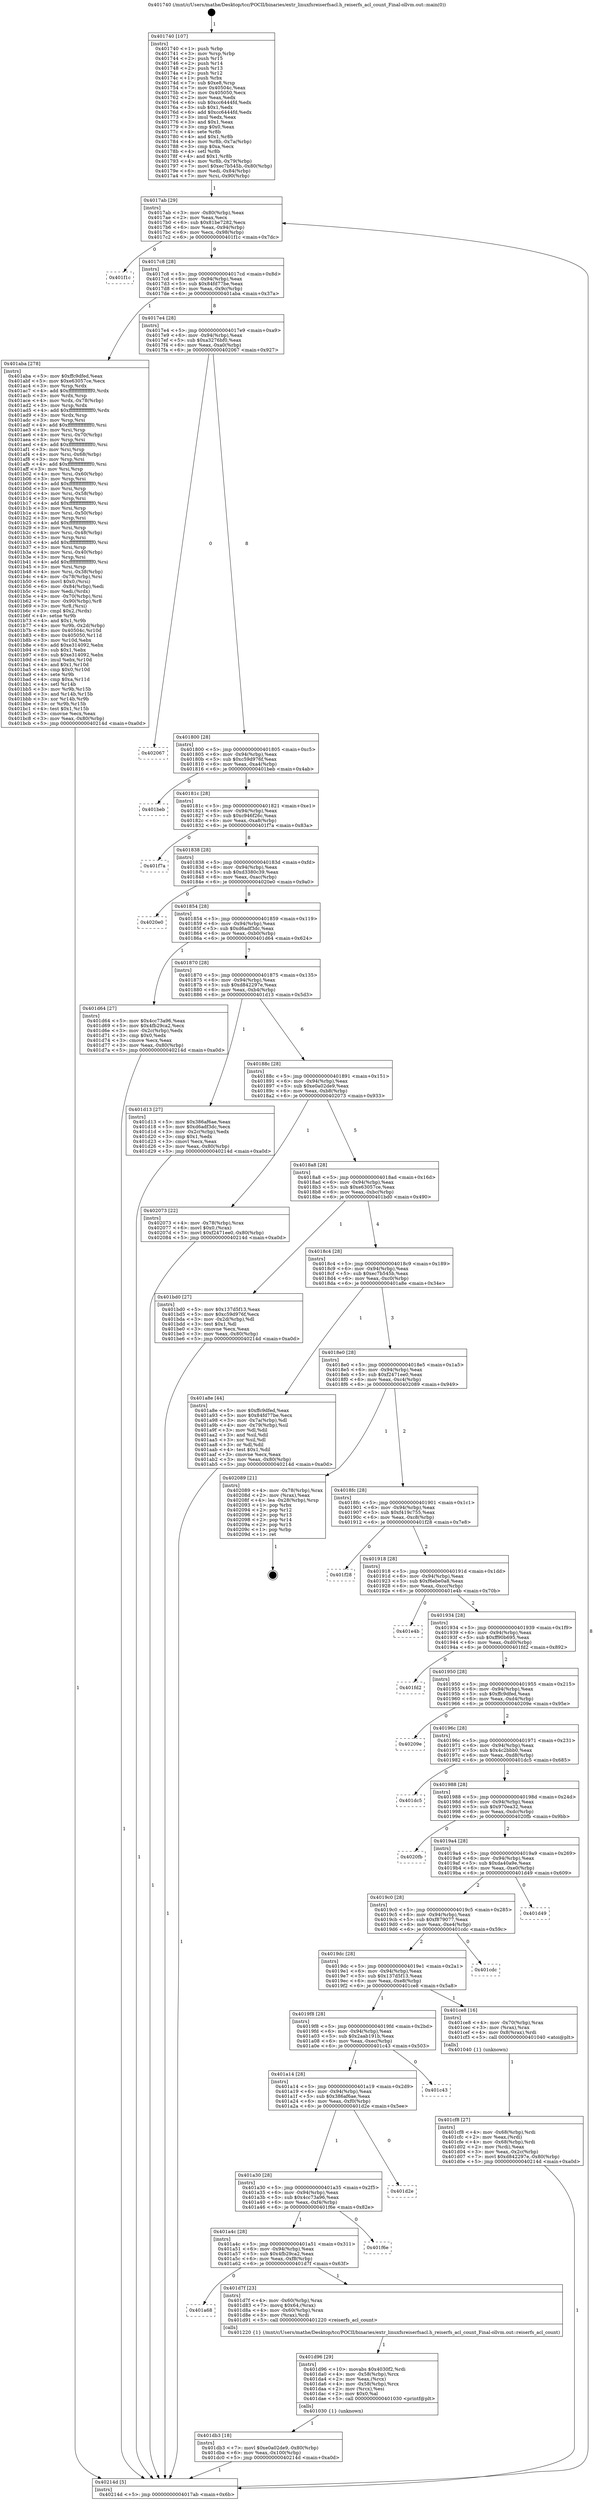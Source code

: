 digraph "0x401740" {
  label = "0x401740 (/mnt/c/Users/mathe/Desktop/tcc/POCII/binaries/extr_linuxfsreiserfsacl.h_reiserfs_acl_count_Final-ollvm.out::main(0))"
  labelloc = "t"
  node[shape=record]

  Entry [label="",width=0.3,height=0.3,shape=circle,fillcolor=black,style=filled]
  "0x4017ab" [label="{
     0x4017ab [29]\l
     | [instrs]\l
     &nbsp;&nbsp;0x4017ab \<+3\>: mov -0x80(%rbp),%eax\l
     &nbsp;&nbsp;0x4017ae \<+2\>: mov %eax,%ecx\l
     &nbsp;&nbsp;0x4017b0 \<+6\>: sub $0x81be7282,%ecx\l
     &nbsp;&nbsp;0x4017b6 \<+6\>: mov %eax,-0x94(%rbp)\l
     &nbsp;&nbsp;0x4017bc \<+6\>: mov %ecx,-0x98(%rbp)\l
     &nbsp;&nbsp;0x4017c2 \<+6\>: je 0000000000401f1c \<main+0x7dc\>\l
  }"]
  "0x401f1c" [label="{
     0x401f1c\l
  }", style=dashed]
  "0x4017c8" [label="{
     0x4017c8 [28]\l
     | [instrs]\l
     &nbsp;&nbsp;0x4017c8 \<+5\>: jmp 00000000004017cd \<main+0x8d\>\l
     &nbsp;&nbsp;0x4017cd \<+6\>: mov -0x94(%rbp),%eax\l
     &nbsp;&nbsp;0x4017d3 \<+5\>: sub $0x84fd77be,%eax\l
     &nbsp;&nbsp;0x4017d8 \<+6\>: mov %eax,-0x9c(%rbp)\l
     &nbsp;&nbsp;0x4017de \<+6\>: je 0000000000401aba \<main+0x37a\>\l
  }"]
  Exit [label="",width=0.3,height=0.3,shape=circle,fillcolor=black,style=filled,peripheries=2]
  "0x401aba" [label="{
     0x401aba [278]\l
     | [instrs]\l
     &nbsp;&nbsp;0x401aba \<+5\>: mov $0xffc9dfed,%eax\l
     &nbsp;&nbsp;0x401abf \<+5\>: mov $0xe63057ce,%ecx\l
     &nbsp;&nbsp;0x401ac4 \<+3\>: mov %rsp,%rdx\l
     &nbsp;&nbsp;0x401ac7 \<+4\>: add $0xfffffffffffffff0,%rdx\l
     &nbsp;&nbsp;0x401acb \<+3\>: mov %rdx,%rsp\l
     &nbsp;&nbsp;0x401ace \<+4\>: mov %rdx,-0x78(%rbp)\l
     &nbsp;&nbsp;0x401ad2 \<+3\>: mov %rsp,%rdx\l
     &nbsp;&nbsp;0x401ad5 \<+4\>: add $0xfffffffffffffff0,%rdx\l
     &nbsp;&nbsp;0x401ad9 \<+3\>: mov %rdx,%rsp\l
     &nbsp;&nbsp;0x401adc \<+3\>: mov %rsp,%rsi\l
     &nbsp;&nbsp;0x401adf \<+4\>: add $0xfffffffffffffff0,%rsi\l
     &nbsp;&nbsp;0x401ae3 \<+3\>: mov %rsi,%rsp\l
     &nbsp;&nbsp;0x401ae6 \<+4\>: mov %rsi,-0x70(%rbp)\l
     &nbsp;&nbsp;0x401aea \<+3\>: mov %rsp,%rsi\l
     &nbsp;&nbsp;0x401aed \<+4\>: add $0xfffffffffffffff0,%rsi\l
     &nbsp;&nbsp;0x401af1 \<+3\>: mov %rsi,%rsp\l
     &nbsp;&nbsp;0x401af4 \<+4\>: mov %rsi,-0x68(%rbp)\l
     &nbsp;&nbsp;0x401af8 \<+3\>: mov %rsp,%rsi\l
     &nbsp;&nbsp;0x401afb \<+4\>: add $0xfffffffffffffff0,%rsi\l
     &nbsp;&nbsp;0x401aff \<+3\>: mov %rsi,%rsp\l
     &nbsp;&nbsp;0x401b02 \<+4\>: mov %rsi,-0x60(%rbp)\l
     &nbsp;&nbsp;0x401b06 \<+3\>: mov %rsp,%rsi\l
     &nbsp;&nbsp;0x401b09 \<+4\>: add $0xfffffffffffffff0,%rsi\l
     &nbsp;&nbsp;0x401b0d \<+3\>: mov %rsi,%rsp\l
     &nbsp;&nbsp;0x401b10 \<+4\>: mov %rsi,-0x58(%rbp)\l
     &nbsp;&nbsp;0x401b14 \<+3\>: mov %rsp,%rsi\l
     &nbsp;&nbsp;0x401b17 \<+4\>: add $0xfffffffffffffff0,%rsi\l
     &nbsp;&nbsp;0x401b1b \<+3\>: mov %rsi,%rsp\l
     &nbsp;&nbsp;0x401b1e \<+4\>: mov %rsi,-0x50(%rbp)\l
     &nbsp;&nbsp;0x401b22 \<+3\>: mov %rsp,%rsi\l
     &nbsp;&nbsp;0x401b25 \<+4\>: add $0xfffffffffffffff0,%rsi\l
     &nbsp;&nbsp;0x401b29 \<+3\>: mov %rsi,%rsp\l
     &nbsp;&nbsp;0x401b2c \<+4\>: mov %rsi,-0x48(%rbp)\l
     &nbsp;&nbsp;0x401b30 \<+3\>: mov %rsp,%rsi\l
     &nbsp;&nbsp;0x401b33 \<+4\>: add $0xfffffffffffffff0,%rsi\l
     &nbsp;&nbsp;0x401b37 \<+3\>: mov %rsi,%rsp\l
     &nbsp;&nbsp;0x401b3a \<+4\>: mov %rsi,-0x40(%rbp)\l
     &nbsp;&nbsp;0x401b3e \<+3\>: mov %rsp,%rsi\l
     &nbsp;&nbsp;0x401b41 \<+4\>: add $0xfffffffffffffff0,%rsi\l
     &nbsp;&nbsp;0x401b45 \<+3\>: mov %rsi,%rsp\l
     &nbsp;&nbsp;0x401b48 \<+4\>: mov %rsi,-0x38(%rbp)\l
     &nbsp;&nbsp;0x401b4c \<+4\>: mov -0x78(%rbp),%rsi\l
     &nbsp;&nbsp;0x401b50 \<+6\>: movl $0x0,(%rsi)\l
     &nbsp;&nbsp;0x401b56 \<+6\>: mov -0x84(%rbp),%edi\l
     &nbsp;&nbsp;0x401b5c \<+2\>: mov %edi,(%rdx)\l
     &nbsp;&nbsp;0x401b5e \<+4\>: mov -0x70(%rbp),%rsi\l
     &nbsp;&nbsp;0x401b62 \<+7\>: mov -0x90(%rbp),%r8\l
     &nbsp;&nbsp;0x401b69 \<+3\>: mov %r8,(%rsi)\l
     &nbsp;&nbsp;0x401b6c \<+3\>: cmpl $0x2,(%rdx)\l
     &nbsp;&nbsp;0x401b6f \<+4\>: setne %r9b\l
     &nbsp;&nbsp;0x401b73 \<+4\>: and $0x1,%r9b\l
     &nbsp;&nbsp;0x401b77 \<+4\>: mov %r9b,-0x2d(%rbp)\l
     &nbsp;&nbsp;0x401b7b \<+8\>: mov 0x40504c,%r10d\l
     &nbsp;&nbsp;0x401b83 \<+8\>: mov 0x405050,%r11d\l
     &nbsp;&nbsp;0x401b8b \<+3\>: mov %r10d,%ebx\l
     &nbsp;&nbsp;0x401b8e \<+6\>: add $0xe314092,%ebx\l
     &nbsp;&nbsp;0x401b94 \<+3\>: sub $0x1,%ebx\l
     &nbsp;&nbsp;0x401b97 \<+6\>: sub $0xe314092,%ebx\l
     &nbsp;&nbsp;0x401b9d \<+4\>: imul %ebx,%r10d\l
     &nbsp;&nbsp;0x401ba1 \<+4\>: and $0x1,%r10d\l
     &nbsp;&nbsp;0x401ba5 \<+4\>: cmp $0x0,%r10d\l
     &nbsp;&nbsp;0x401ba9 \<+4\>: sete %r9b\l
     &nbsp;&nbsp;0x401bad \<+4\>: cmp $0xa,%r11d\l
     &nbsp;&nbsp;0x401bb1 \<+4\>: setl %r14b\l
     &nbsp;&nbsp;0x401bb5 \<+3\>: mov %r9b,%r15b\l
     &nbsp;&nbsp;0x401bb8 \<+3\>: and %r14b,%r15b\l
     &nbsp;&nbsp;0x401bbb \<+3\>: xor %r14b,%r9b\l
     &nbsp;&nbsp;0x401bbe \<+3\>: or %r9b,%r15b\l
     &nbsp;&nbsp;0x401bc1 \<+4\>: test $0x1,%r15b\l
     &nbsp;&nbsp;0x401bc5 \<+3\>: cmovne %ecx,%eax\l
     &nbsp;&nbsp;0x401bc8 \<+3\>: mov %eax,-0x80(%rbp)\l
     &nbsp;&nbsp;0x401bcb \<+5\>: jmp 000000000040214d \<main+0xa0d\>\l
  }"]
  "0x4017e4" [label="{
     0x4017e4 [28]\l
     | [instrs]\l
     &nbsp;&nbsp;0x4017e4 \<+5\>: jmp 00000000004017e9 \<main+0xa9\>\l
     &nbsp;&nbsp;0x4017e9 \<+6\>: mov -0x94(%rbp),%eax\l
     &nbsp;&nbsp;0x4017ef \<+5\>: sub $0xa3276bf0,%eax\l
     &nbsp;&nbsp;0x4017f4 \<+6\>: mov %eax,-0xa0(%rbp)\l
     &nbsp;&nbsp;0x4017fa \<+6\>: je 0000000000402067 \<main+0x927\>\l
  }"]
  "0x401db3" [label="{
     0x401db3 [18]\l
     | [instrs]\l
     &nbsp;&nbsp;0x401db3 \<+7\>: movl $0xe0a02de9,-0x80(%rbp)\l
     &nbsp;&nbsp;0x401dba \<+6\>: mov %eax,-0x100(%rbp)\l
     &nbsp;&nbsp;0x401dc0 \<+5\>: jmp 000000000040214d \<main+0xa0d\>\l
  }"]
  "0x402067" [label="{
     0x402067\l
  }", style=dashed]
  "0x401800" [label="{
     0x401800 [28]\l
     | [instrs]\l
     &nbsp;&nbsp;0x401800 \<+5\>: jmp 0000000000401805 \<main+0xc5\>\l
     &nbsp;&nbsp;0x401805 \<+6\>: mov -0x94(%rbp),%eax\l
     &nbsp;&nbsp;0x40180b \<+5\>: sub $0xc59d976f,%eax\l
     &nbsp;&nbsp;0x401810 \<+6\>: mov %eax,-0xa4(%rbp)\l
     &nbsp;&nbsp;0x401816 \<+6\>: je 0000000000401beb \<main+0x4ab\>\l
  }"]
  "0x401d96" [label="{
     0x401d96 [29]\l
     | [instrs]\l
     &nbsp;&nbsp;0x401d96 \<+10\>: movabs $0x4030f2,%rdi\l
     &nbsp;&nbsp;0x401da0 \<+4\>: mov -0x58(%rbp),%rcx\l
     &nbsp;&nbsp;0x401da4 \<+2\>: mov %eax,(%rcx)\l
     &nbsp;&nbsp;0x401da6 \<+4\>: mov -0x58(%rbp),%rcx\l
     &nbsp;&nbsp;0x401daa \<+2\>: mov (%rcx),%esi\l
     &nbsp;&nbsp;0x401dac \<+2\>: mov $0x0,%al\l
     &nbsp;&nbsp;0x401dae \<+5\>: call 0000000000401030 \<printf@plt\>\l
     | [calls]\l
     &nbsp;&nbsp;0x401030 \{1\} (unknown)\l
  }"]
  "0x401beb" [label="{
     0x401beb\l
  }", style=dashed]
  "0x40181c" [label="{
     0x40181c [28]\l
     | [instrs]\l
     &nbsp;&nbsp;0x40181c \<+5\>: jmp 0000000000401821 \<main+0xe1\>\l
     &nbsp;&nbsp;0x401821 \<+6\>: mov -0x94(%rbp),%eax\l
     &nbsp;&nbsp;0x401827 \<+5\>: sub $0xc946f26c,%eax\l
     &nbsp;&nbsp;0x40182c \<+6\>: mov %eax,-0xa8(%rbp)\l
     &nbsp;&nbsp;0x401832 \<+6\>: je 0000000000401f7a \<main+0x83a\>\l
  }"]
  "0x401a68" [label="{
     0x401a68\l
  }", style=dashed]
  "0x401f7a" [label="{
     0x401f7a\l
  }", style=dashed]
  "0x401838" [label="{
     0x401838 [28]\l
     | [instrs]\l
     &nbsp;&nbsp;0x401838 \<+5\>: jmp 000000000040183d \<main+0xfd\>\l
     &nbsp;&nbsp;0x40183d \<+6\>: mov -0x94(%rbp),%eax\l
     &nbsp;&nbsp;0x401843 \<+5\>: sub $0xd3380c39,%eax\l
     &nbsp;&nbsp;0x401848 \<+6\>: mov %eax,-0xac(%rbp)\l
     &nbsp;&nbsp;0x40184e \<+6\>: je 00000000004020e0 \<main+0x9a0\>\l
  }"]
  "0x401d7f" [label="{
     0x401d7f [23]\l
     | [instrs]\l
     &nbsp;&nbsp;0x401d7f \<+4\>: mov -0x60(%rbp),%rax\l
     &nbsp;&nbsp;0x401d83 \<+7\>: movq $0x64,(%rax)\l
     &nbsp;&nbsp;0x401d8a \<+4\>: mov -0x60(%rbp),%rax\l
     &nbsp;&nbsp;0x401d8e \<+3\>: mov (%rax),%rdi\l
     &nbsp;&nbsp;0x401d91 \<+5\>: call 0000000000401220 \<reiserfs_acl_count\>\l
     | [calls]\l
     &nbsp;&nbsp;0x401220 \{1\} (/mnt/c/Users/mathe/Desktop/tcc/POCII/binaries/extr_linuxfsreiserfsacl.h_reiserfs_acl_count_Final-ollvm.out::reiserfs_acl_count)\l
  }"]
  "0x4020e0" [label="{
     0x4020e0\l
  }", style=dashed]
  "0x401854" [label="{
     0x401854 [28]\l
     | [instrs]\l
     &nbsp;&nbsp;0x401854 \<+5\>: jmp 0000000000401859 \<main+0x119\>\l
     &nbsp;&nbsp;0x401859 \<+6\>: mov -0x94(%rbp),%eax\l
     &nbsp;&nbsp;0x40185f \<+5\>: sub $0xd6adf3dc,%eax\l
     &nbsp;&nbsp;0x401864 \<+6\>: mov %eax,-0xb0(%rbp)\l
     &nbsp;&nbsp;0x40186a \<+6\>: je 0000000000401d64 \<main+0x624\>\l
  }"]
  "0x401a4c" [label="{
     0x401a4c [28]\l
     | [instrs]\l
     &nbsp;&nbsp;0x401a4c \<+5\>: jmp 0000000000401a51 \<main+0x311\>\l
     &nbsp;&nbsp;0x401a51 \<+6\>: mov -0x94(%rbp),%eax\l
     &nbsp;&nbsp;0x401a57 \<+5\>: sub $0x4fb29ca2,%eax\l
     &nbsp;&nbsp;0x401a5c \<+6\>: mov %eax,-0xf8(%rbp)\l
     &nbsp;&nbsp;0x401a62 \<+6\>: je 0000000000401d7f \<main+0x63f\>\l
  }"]
  "0x401d64" [label="{
     0x401d64 [27]\l
     | [instrs]\l
     &nbsp;&nbsp;0x401d64 \<+5\>: mov $0x4cc73a96,%eax\l
     &nbsp;&nbsp;0x401d69 \<+5\>: mov $0x4fb29ca2,%ecx\l
     &nbsp;&nbsp;0x401d6e \<+3\>: mov -0x2c(%rbp),%edx\l
     &nbsp;&nbsp;0x401d71 \<+3\>: cmp $0x0,%edx\l
     &nbsp;&nbsp;0x401d74 \<+3\>: cmove %ecx,%eax\l
     &nbsp;&nbsp;0x401d77 \<+3\>: mov %eax,-0x80(%rbp)\l
     &nbsp;&nbsp;0x401d7a \<+5\>: jmp 000000000040214d \<main+0xa0d\>\l
  }"]
  "0x401870" [label="{
     0x401870 [28]\l
     | [instrs]\l
     &nbsp;&nbsp;0x401870 \<+5\>: jmp 0000000000401875 \<main+0x135\>\l
     &nbsp;&nbsp;0x401875 \<+6\>: mov -0x94(%rbp),%eax\l
     &nbsp;&nbsp;0x40187b \<+5\>: sub $0xd842297e,%eax\l
     &nbsp;&nbsp;0x401880 \<+6\>: mov %eax,-0xb4(%rbp)\l
     &nbsp;&nbsp;0x401886 \<+6\>: je 0000000000401d13 \<main+0x5d3\>\l
  }"]
  "0x401f6e" [label="{
     0x401f6e\l
  }", style=dashed]
  "0x401d13" [label="{
     0x401d13 [27]\l
     | [instrs]\l
     &nbsp;&nbsp;0x401d13 \<+5\>: mov $0x386af6ae,%eax\l
     &nbsp;&nbsp;0x401d18 \<+5\>: mov $0xd6adf3dc,%ecx\l
     &nbsp;&nbsp;0x401d1d \<+3\>: mov -0x2c(%rbp),%edx\l
     &nbsp;&nbsp;0x401d20 \<+3\>: cmp $0x1,%edx\l
     &nbsp;&nbsp;0x401d23 \<+3\>: cmovl %ecx,%eax\l
     &nbsp;&nbsp;0x401d26 \<+3\>: mov %eax,-0x80(%rbp)\l
     &nbsp;&nbsp;0x401d29 \<+5\>: jmp 000000000040214d \<main+0xa0d\>\l
  }"]
  "0x40188c" [label="{
     0x40188c [28]\l
     | [instrs]\l
     &nbsp;&nbsp;0x40188c \<+5\>: jmp 0000000000401891 \<main+0x151\>\l
     &nbsp;&nbsp;0x401891 \<+6\>: mov -0x94(%rbp),%eax\l
     &nbsp;&nbsp;0x401897 \<+5\>: sub $0xe0a02de9,%eax\l
     &nbsp;&nbsp;0x40189c \<+6\>: mov %eax,-0xb8(%rbp)\l
     &nbsp;&nbsp;0x4018a2 \<+6\>: je 0000000000402073 \<main+0x933\>\l
  }"]
  "0x401a30" [label="{
     0x401a30 [28]\l
     | [instrs]\l
     &nbsp;&nbsp;0x401a30 \<+5\>: jmp 0000000000401a35 \<main+0x2f5\>\l
     &nbsp;&nbsp;0x401a35 \<+6\>: mov -0x94(%rbp),%eax\l
     &nbsp;&nbsp;0x401a3b \<+5\>: sub $0x4cc73a96,%eax\l
     &nbsp;&nbsp;0x401a40 \<+6\>: mov %eax,-0xf4(%rbp)\l
     &nbsp;&nbsp;0x401a46 \<+6\>: je 0000000000401f6e \<main+0x82e\>\l
  }"]
  "0x402073" [label="{
     0x402073 [22]\l
     | [instrs]\l
     &nbsp;&nbsp;0x402073 \<+4\>: mov -0x78(%rbp),%rax\l
     &nbsp;&nbsp;0x402077 \<+6\>: movl $0x0,(%rax)\l
     &nbsp;&nbsp;0x40207d \<+7\>: movl $0xf2471ee0,-0x80(%rbp)\l
     &nbsp;&nbsp;0x402084 \<+5\>: jmp 000000000040214d \<main+0xa0d\>\l
  }"]
  "0x4018a8" [label="{
     0x4018a8 [28]\l
     | [instrs]\l
     &nbsp;&nbsp;0x4018a8 \<+5\>: jmp 00000000004018ad \<main+0x16d\>\l
     &nbsp;&nbsp;0x4018ad \<+6\>: mov -0x94(%rbp),%eax\l
     &nbsp;&nbsp;0x4018b3 \<+5\>: sub $0xe63057ce,%eax\l
     &nbsp;&nbsp;0x4018b8 \<+6\>: mov %eax,-0xbc(%rbp)\l
     &nbsp;&nbsp;0x4018be \<+6\>: je 0000000000401bd0 \<main+0x490\>\l
  }"]
  "0x401d2e" [label="{
     0x401d2e\l
  }", style=dashed]
  "0x401bd0" [label="{
     0x401bd0 [27]\l
     | [instrs]\l
     &nbsp;&nbsp;0x401bd0 \<+5\>: mov $0x137d5f13,%eax\l
     &nbsp;&nbsp;0x401bd5 \<+5\>: mov $0xc59d976f,%ecx\l
     &nbsp;&nbsp;0x401bda \<+3\>: mov -0x2d(%rbp),%dl\l
     &nbsp;&nbsp;0x401bdd \<+3\>: test $0x1,%dl\l
     &nbsp;&nbsp;0x401be0 \<+3\>: cmovne %ecx,%eax\l
     &nbsp;&nbsp;0x401be3 \<+3\>: mov %eax,-0x80(%rbp)\l
     &nbsp;&nbsp;0x401be6 \<+5\>: jmp 000000000040214d \<main+0xa0d\>\l
  }"]
  "0x4018c4" [label="{
     0x4018c4 [28]\l
     | [instrs]\l
     &nbsp;&nbsp;0x4018c4 \<+5\>: jmp 00000000004018c9 \<main+0x189\>\l
     &nbsp;&nbsp;0x4018c9 \<+6\>: mov -0x94(%rbp),%eax\l
     &nbsp;&nbsp;0x4018cf \<+5\>: sub $0xec7b545b,%eax\l
     &nbsp;&nbsp;0x4018d4 \<+6\>: mov %eax,-0xc0(%rbp)\l
     &nbsp;&nbsp;0x4018da \<+6\>: je 0000000000401a8e \<main+0x34e\>\l
  }"]
  "0x401a14" [label="{
     0x401a14 [28]\l
     | [instrs]\l
     &nbsp;&nbsp;0x401a14 \<+5\>: jmp 0000000000401a19 \<main+0x2d9\>\l
     &nbsp;&nbsp;0x401a19 \<+6\>: mov -0x94(%rbp),%eax\l
     &nbsp;&nbsp;0x401a1f \<+5\>: sub $0x386af6ae,%eax\l
     &nbsp;&nbsp;0x401a24 \<+6\>: mov %eax,-0xf0(%rbp)\l
     &nbsp;&nbsp;0x401a2a \<+6\>: je 0000000000401d2e \<main+0x5ee\>\l
  }"]
  "0x401a8e" [label="{
     0x401a8e [44]\l
     | [instrs]\l
     &nbsp;&nbsp;0x401a8e \<+5\>: mov $0xffc9dfed,%eax\l
     &nbsp;&nbsp;0x401a93 \<+5\>: mov $0x84fd77be,%ecx\l
     &nbsp;&nbsp;0x401a98 \<+3\>: mov -0x7a(%rbp),%dl\l
     &nbsp;&nbsp;0x401a9b \<+4\>: mov -0x79(%rbp),%sil\l
     &nbsp;&nbsp;0x401a9f \<+3\>: mov %dl,%dil\l
     &nbsp;&nbsp;0x401aa2 \<+3\>: and %sil,%dil\l
     &nbsp;&nbsp;0x401aa5 \<+3\>: xor %sil,%dl\l
     &nbsp;&nbsp;0x401aa8 \<+3\>: or %dl,%dil\l
     &nbsp;&nbsp;0x401aab \<+4\>: test $0x1,%dil\l
     &nbsp;&nbsp;0x401aaf \<+3\>: cmovne %ecx,%eax\l
     &nbsp;&nbsp;0x401ab2 \<+3\>: mov %eax,-0x80(%rbp)\l
     &nbsp;&nbsp;0x401ab5 \<+5\>: jmp 000000000040214d \<main+0xa0d\>\l
  }"]
  "0x4018e0" [label="{
     0x4018e0 [28]\l
     | [instrs]\l
     &nbsp;&nbsp;0x4018e0 \<+5\>: jmp 00000000004018e5 \<main+0x1a5\>\l
     &nbsp;&nbsp;0x4018e5 \<+6\>: mov -0x94(%rbp),%eax\l
     &nbsp;&nbsp;0x4018eb \<+5\>: sub $0xf2471ee0,%eax\l
     &nbsp;&nbsp;0x4018f0 \<+6\>: mov %eax,-0xc4(%rbp)\l
     &nbsp;&nbsp;0x4018f6 \<+6\>: je 0000000000402089 \<main+0x949\>\l
  }"]
  "0x40214d" [label="{
     0x40214d [5]\l
     | [instrs]\l
     &nbsp;&nbsp;0x40214d \<+5\>: jmp 00000000004017ab \<main+0x6b\>\l
  }"]
  "0x401740" [label="{
     0x401740 [107]\l
     | [instrs]\l
     &nbsp;&nbsp;0x401740 \<+1\>: push %rbp\l
     &nbsp;&nbsp;0x401741 \<+3\>: mov %rsp,%rbp\l
     &nbsp;&nbsp;0x401744 \<+2\>: push %r15\l
     &nbsp;&nbsp;0x401746 \<+2\>: push %r14\l
     &nbsp;&nbsp;0x401748 \<+2\>: push %r13\l
     &nbsp;&nbsp;0x40174a \<+2\>: push %r12\l
     &nbsp;&nbsp;0x40174c \<+1\>: push %rbx\l
     &nbsp;&nbsp;0x40174d \<+7\>: sub $0xe8,%rsp\l
     &nbsp;&nbsp;0x401754 \<+7\>: mov 0x40504c,%eax\l
     &nbsp;&nbsp;0x40175b \<+7\>: mov 0x405050,%ecx\l
     &nbsp;&nbsp;0x401762 \<+2\>: mov %eax,%edx\l
     &nbsp;&nbsp;0x401764 \<+6\>: sub $0xcc6444fd,%edx\l
     &nbsp;&nbsp;0x40176a \<+3\>: sub $0x1,%edx\l
     &nbsp;&nbsp;0x40176d \<+6\>: add $0xcc6444fd,%edx\l
     &nbsp;&nbsp;0x401773 \<+3\>: imul %edx,%eax\l
     &nbsp;&nbsp;0x401776 \<+3\>: and $0x1,%eax\l
     &nbsp;&nbsp;0x401779 \<+3\>: cmp $0x0,%eax\l
     &nbsp;&nbsp;0x40177c \<+4\>: sete %r8b\l
     &nbsp;&nbsp;0x401780 \<+4\>: and $0x1,%r8b\l
     &nbsp;&nbsp;0x401784 \<+4\>: mov %r8b,-0x7a(%rbp)\l
     &nbsp;&nbsp;0x401788 \<+3\>: cmp $0xa,%ecx\l
     &nbsp;&nbsp;0x40178b \<+4\>: setl %r8b\l
     &nbsp;&nbsp;0x40178f \<+4\>: and $0x1,%r8b\l
     &nbsp;&nbsp;0x401793 \<+4\>: mov %r8b,-0x79(%rbp)\l
     &nbsp;&nbsp;0x401797 \<+7\>: movl $0xec7b545b,-0x80(%rbp)\l
     &nbsp;&nbsp;0x40179e \<+6\>: mov %edi,-0x84(%rbp)\l
     &nbsp;&nbsp;0x4017a4 \<+7\>: mov %rsi,-0x90(%rbp)\l
  }"]
  "0x401c43" [label="{
     0x401c43\l
  }", style=dashed]
  "0x401cf8" [label="{
     0x401cf8 [27]\l
     | [instrs]\l
     &nbsp;&nbsp;0x401cf8 \<+4\>: mov -0x68(%rbp),%rdi\l
     &nbsp;&nbsp;0x401cfc \<+2\>: mov %eax,(%rdi)\l
     &nbsp;&nbsp;0x401cfe \<+4\>: mov -0x68(%rbp),%rdi\l
     &nbsp;&nbsp;0x401d02 \<+2\>: mov (%rdi),%eax\l
     &nbsp;&nbsp;0x401d04 \<+3\>: mov %eax,-0x2c(%rbp)\l
     &nbsp;&nbsp;0x401d07 \<+7\>: movl $0xd842297e,-0x80(%rbp)\l
     &nbsp;&nbsp;0x401d0e \<+5\>: jmp 000000000040214d \<main+0xa0d\>\l
  }"]
  "0x402089" [label="{
     0x402089 [21]\l
     | [instrs]\l
     &nbsp;&nbsp;0x402089 \<+4\>: mov -0x78(%rbp),%rax\l
     &nbsp;&nbsp;0x40208d \<+2\>: mov (%rax),%eax\l
     &nbsp;&nbsp;0x40208f \<+4\>: lea -0x28(%rbp),%rsp\l
     &nbsp;&nbsp;0x402093 \<+1\>: pop %rbx\l
     &nbsp;&nbsp;0x402094 \<+2\>: pop %r12\l
     &nbsp;&nbsp;0x402096 \<+2\>: pop %r13\l
     &nbsp;&nbsp;0x402098 \<+2\>: pop %r14\l
     &nbsp;&nbsp;0x40209a \<+2\>: pop %r15\l
     &nbsp;&nbsp;0x40209c \<+1\>: pop %rbp\l
     &nbsp;&nbsp;0x40209d \<+1\>: ret\l
  }"]
  "0x4018fc" [label="{
     0x4018fc [28]\l
     | [instrs]\l
     &nbsp;&nbsp;0x4018fc \<+5\>: jmp 0000000000401901 \<main+0x1c1\>\l
     &nbsp;&nbsp;0x401901 \<+6\>: mov -0x94(%rbp),%eax\l
     &nbsp;&nbsp;0x401907 \<+5\>: sub $0xf419c755,%eax\l
     &nbsp;&nbsp;0x40190c \<+6\>: mov %eax,-0xc8(%rbp)\l
     &nbsp;&nbsp;0x401912 \<+6\>: je 0000000000401f28 \<main+0x7e8\>\l
  }"]
  "0x4019f8" [label="{
     0x4019f8 [28]\l
     | [instrs]\l
     &nbsp;&nbsp;0x4019f8 \<+5\>: jmp 00000000004019fd \<main+0x2bd\>\l
     &nbsp;&nbsp;0x4019fd \<+6\>: mov -0x94(%rbp),%eax\l
     &nbsp;&nbsp;0x401a03 \<+5\>: sub $0x2aab191b,%eax\l
     &nbsp;&nbsp;0x401a08 \<+6\>: mov %eax,-0xec(%rbp)\l
     &nbsp;&nbsp;0x401a0e \<+6\>: je 0000000000401c43 \<main+0x503\>\l
  }"]
  "0x401f28" [label="{
     0x401f28\l
  }", style=dashed]
  "0x401918" [label="{
     0x401918 [28]\l
     | [instrs]\l
     &nbsp;&nbsp;0x401918 \<+5\>: jmp 000000000040191d \<main+0x1dd\>\l
     &nbsp;&nbsp;0x40191d \<+6\>: mov -0x94(%rbp),%eax\l
     &nbsp;&nbsp;0x401923 \<+5\>: sub $0xf6ebe0a8,%eax\l
     &nbsp;&nbsp;0x401928 \<+6\>: mov %eax,-0xcc(%rbp)\l
     &nbsp;&nbsp;0x40192e \<+6\>: je 0000000000401e4b \<main+0x70b\>\l
  }"]
  "0x401ce8" [label="{
     0x401ce8 [16]\l
     | [instrs]\l
     &nbsp;&nbsp;0x401ce8 \<+4\>: mov -0x70(%rbp),%rax\l
     &nbsp;&nbsp;0x401cec \<+3\>: mov (%rax),%rax\l
     &nbsp;&nbsp;0x401cef \<+4\>: mov 0x8(%rax),%rdi\l
     &nbsp;&nbsp;0x401cf3 \<+5\>: call 0000000000401040 \<atoi@plt\>\l
     | [calls]\l
     &nbsp;&nbsp;0x401040 \{1\} (unknown)\l
  }"]
  "0x401e4b" [label="{
     0x401e4b\l
  }", style=dashed]
  "0x401934" [label="{
     0x401934 [28]\l
     | [instrs]\l
     &nbsp;&nbsp;0x401934 \<+5\>: jmp 0000000000401939 \<main+0x1f9\>\l
     &nbsp;&nbsp;0x401939 \<+6\>: mov -0x94(%rbp),%eax\l
     &nbsp;&nbsp;0x40193f \<+5\>: sub $0xff90b695,%eax\l
     &nbsp;&nbsp;0x401944 \<+6\>: mov %eax,-0xd0(%rbp)\l
     &nbsp;&nbsp;0x40194a \<+6\>: je 0000000000401fd2 \<main+0x892\>\l
  }"]
  "0x4019dc" [label="{
     0x4019dc [28]\l
     | [instrs]\l
     &nbsp;&nbsp;0x4019dc \<+5\>: jmp 00000000004019e1 \<main+0x2a1\>\l
     &nbsp;&nbsp;0x4019e1 \<+6\>: mov -0x94(%rbp),%eax\l
     &nbsp;&nbsp;0x4019e7 \<+5\>: sub $0x137d5f13,%eax\l
     &nbsp;&nbsp;0x4019ec \<+6\>: mov %eax,-0xe8(%rbp)\l
     &nbsp;&nbsp;0x4019f2 \<+6\>: je 0000000000401ce8 \<main+0x5a8\>\l
  }"]
  "0x401fd2" [label="{
     0x401fd2\l
  }", style=dashed]
  "0x401950" [label="{
     0x401950 [28]\l
     | [instrs]\l
     &nbsp;&nbsp;0x401950 \<+5\>: jmp 0000000000401955 \<main+0x215\>\l
     &nbsp;&nbsp;0x401955 \<+6\>: mov -0x94(%rbp),%eax\l
     &nbsp;&nbsp;0x40195b \<+5\>: sub $0xffc9dfed,%eax\l
     &nbsp;&nbsp;0x401960 \<+6\>: mov %eax,-0xd4(%rbp)\l
     &nbsp;&nbsp;0x401966 \<+6\>: je 000000000040209e \<main+0x95e\>\l
  }"]
  "0x401cdc" [label="{
     0x401cdc\l
  }", style=dashed]
  "0x40209e" [label="{
     0x40209e\l
  }", style=dashed]
  "0x40196c" [label="{
     0x40196c [28]\l
     | [instrs]\l
     &nbsp;&nbsp;0x40196c \<+5\>: jmp 0000000000401971 \<main+0x231\>\l
     &nbsp;&nbsp;0x401971 \<+6\>: mov -0x94(%rbp),%eax\l
     &nbsp;&nbsp;0x401977 \<+5\>: sub $0x4c2bbb0,%eax\l
     &nbsp;&nbsp;0x40197c \<+6\>: mov %eax,-0xd8(%rbp)\l
     &nbsp;&nbsp;0x401982 \<+6\>: je 0000000000401dc5 \<main+0x685\>\l
  }"]
  "0x4019c0" [label="{
     0x4019c0 [28]\l
     | [instrs]\l
     &nbsp;&nbsp;0x4019c0 \<+5\>: jmp 00000000004019c5 \<main+0x285\>\l
     &nbsp;&nbsp;0x4019c5 \<+6\>: mov -0x94(%rbp),%eax\l
     &nbsp;&nbsp;0x4019cb \<+5\>: sub $0xf879077,%eax\l
     &nbsp;&nbsp;0x4019d0 \<+6\>: mov %eax,-0xe4(%rbp)\l
     &nbsp;&nbsp;0x4019d6 \<+6\>: je 0000000000401cdc \<main+0x59c\>\l
  }"]
  "0x401dc5" [label="{
     0x401dc5\l
  }", style=dashed]
  "0x401988" [label="{
     0x401988 [28]\l
     | [instrs]\l
     &nbsp;&nbsp;0x401988 \<+5\>: jmp 000000000040198d \<main+0x24d\>\l
     &nbsp;&nbsp;0x40198d \<+6\>: mov -0x94(%rbp),%eax\l
     &nbsp;&nbsp;0x401993 \<+5\>: sub $0x970ea32,%eax\l
     &nbsp;&nbsp;0x401998 \<+6\>: mov %eax,-0xdc(%rbp)\l
     &nbsp;&nbsp;0x40199e \<+6\>: je 00000000004020fb \<main+0x9bb\>\l
  }"]
  "0x401d49" [label="{
     0x401d49\l
  }", style=dashed]
  "0x4020fb" [label="{
     0x4020fb\l
  }", style=dashed]
  "0x4019a4" [label="{
     0x4019a4 [28]\l
     | [instrs]\l
     &nbsp;&nbsp;0x4019a4 \<+5\>: jmp 00000000004019a9 \<main+0x269\>\l
     &nbsp;&nbsp;0x4019a9 \<+6\>: mov -0x94(%rbp),%eax\l
     &nbsp;&nbsp;0x4019af \<+5\>: sub $0xda40a9e,%eax\l
     &nbsp;&nbsp;0x4019b4 \<+6\>: mov %eax,-0xe0(%rbp)\l
     &nbsp;&nbsp;0x4019ba \<+6\>: je 0000000000401d49 \<main+0x609\>\l
  }"]
  Entry -> "0x401740" [label=" 1"]
  "0x4017ab" -> "0x401f1c" [label=" 0"]
  "0x4017ab" -> "0x4017c8" [label=" 9"]
  "0x402089" -> Exit [label=" 1"]
  "0x4017c8" -> "0x401aba" [label=" 1"]
  "0x4017c8" -> "0x4017e4" [label=" 8"]
  "0x402073" -> "0x40214d" [label=" 1"]
  "0x4017e4" -> "0x402067" [label=" 0"]
  "0x4017e4" -> "0x401800" [label=" 8"]
  "0x401db3" -> "0x40214d" [label=" 1"]
  "0x401800" -> "0x401beb" [label=" 0"]
  "0x401800" -> "0x40181c" [label=" 8"]
  "0x401d96" -> "0x401db3" [label=" 1"]
  "0x40181c" -> "0x401f7a" [label=" 0"]
  "0x40181c" -> "0x401838" [label=" 8"]
  "0x401d7f" -> "0x401d96" [label=" 1"]
  "0x401838" -> "0x4020e0" [label=" 0"]
  "0x401838" -> "0x401854" [label=" 8"]
  "0x401a4c" -> "0x401a68" [label=" 0"]
  "0x401854" -> "0x401d64" [label=" 1"]
  "0x401854" -> "0x401870" [label=" 7"]
  "0x401a4c" -> "0x401d7f" [label=" 1"]
  "0x401870" -> "0x401d13" [label=" 1"]
  "0x401870" -> "0x40188c" [label=" 6"]
  "0x401a30" -> "0x401a4c" [label=" 1"]
  "0x40188c" -> "0x402073" [label=" 1"]
  "0x40188c" -> "0x4018a8" [label=" 5"]
  "0x401a30" -> "0x401f6e" [label=" 0"]
  "0x4018a8" -> "0x401bd0" [label=" 1"]
  "0x4018a8" -> "0x4018c4" [label=" 4"]
  "0x401a14" -> "0x401a30" [label=" 1"]
  "0x4018c4" -> "0x401a8e" [label=" 1"]
  "0x4018c4" -> "0x4018e0" [label=" 3"]
  "0x401a8e" -> "0x40214d" [label=" 1"]
  "0x401740" -> "0x4017ab" [label=" 1"]
  "0x40214d" -> "0x4017ab" [label=" 8"]
  "0x401a14" -> "0x401d2e" [label=" 0"]
  "0x401aba" -> "0x40214d" [label=" 1"]
  "0x401bd0" -> "0x40214d" [label=" 1"]
  "0x4019f8" -> "0x401a14" [label=" 1"]
  "0x4018e0" -> "0x402089" [label=" 1"]
  "0x4018e0" -> "0x4018fc" [label=" 2"]
  "0x4019f8" -> "0x401c43" [label=" 0"]
  "0x4018fc" -> "0x401f28" [label=" 0"]
  "0x4018fc" -> "0x401918" [label=" 2"]
  "0x401d64" -> "0x40214d" [label=" 1"]
  "0x401918" -> "0x401e4b" [label=" 0"]
  "0x401918" -> "0x401934" [label=" 2"]
  "0x401d13" -> "0x40214d" [label=" 1"]
  "0x401934" -> "0x401fd2" [label=" 0"]
  "0x401934" -> "0x401950" [label=" 2"]
  "0x401ce8" -> "0x401cf8" [label=" 1"]
  "0x401950" -> "0x40209e" [label=" 0"]
  "0x401950" -> "0x40196c" [label=" 2"]
  "0x4019dc" -> "0x4019f8" [label=" 1"]
  "0x40196c" -> "0x401dc5" [label=" 0"]
  "0x40196c" -> "0x401988" [label=" 2"]
  "0x401cf8" -> "0x40214d" [label=" 1"]
  "0x401988" -> "0x4020fb" [label=" 0"]
  "0x401988" -> "0x4019a4" [label=" 2"]
  "0x4019c0" -> "0x4019dc" [label=" 2"]
  "0x4019a4" -> "0x401d49" [label=" 0"]
  "0x4019a4" -> "0x4019c0" [label=" 2"]
  "0x4019dc" -> "0x401ce8" [label=" 1"]
  "0x4019c0" -> "0x401cdc" [label=" 0"]
}
